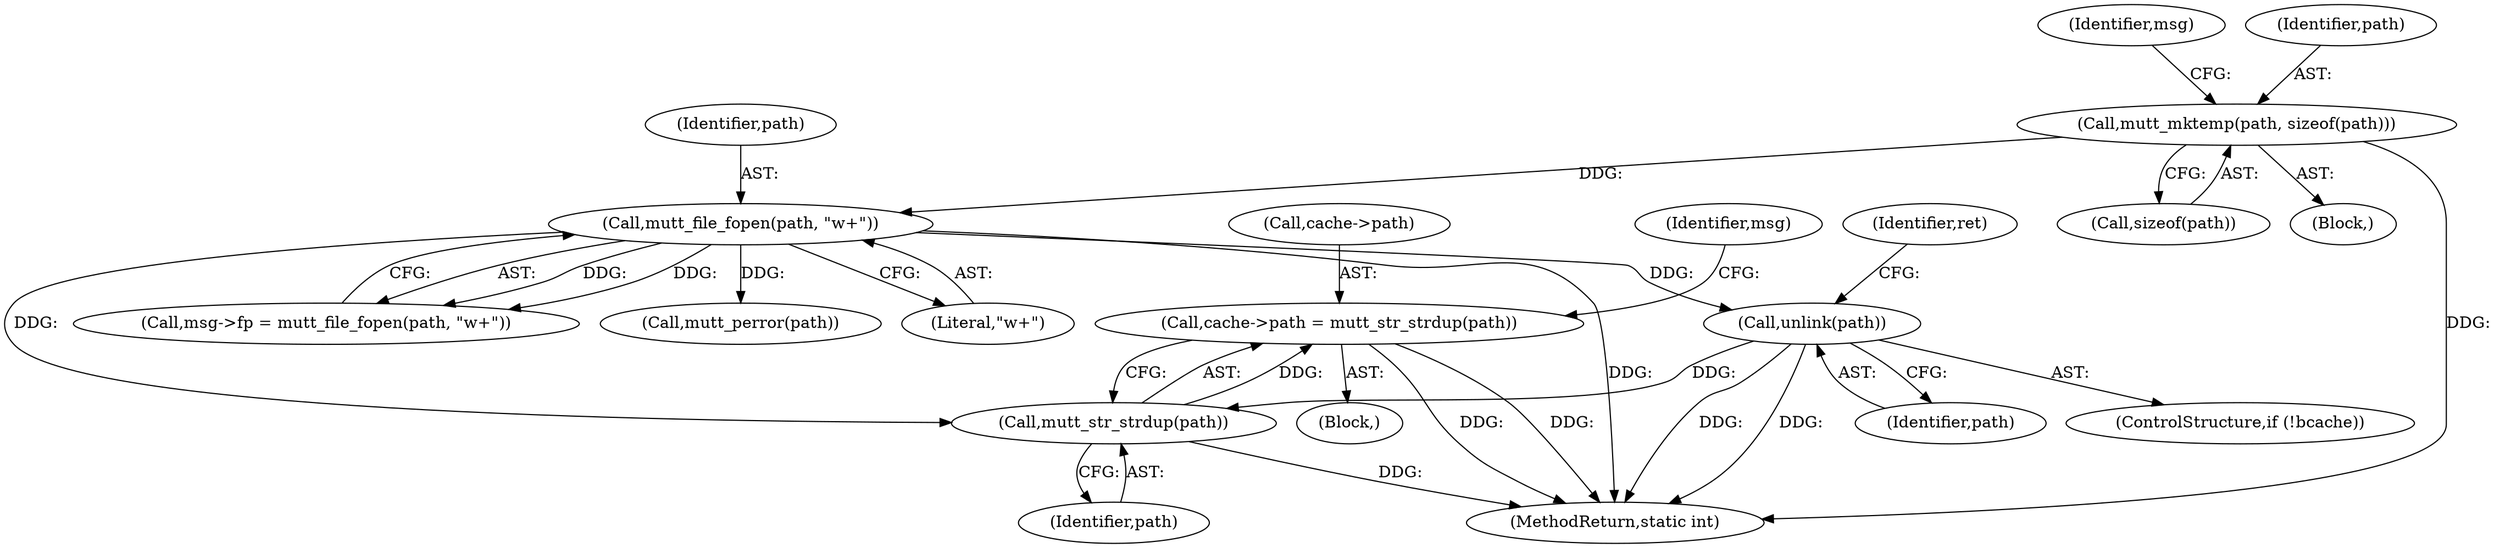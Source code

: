 digraph "0_neomutt_9bfab35522301794483f8f9ed60820bdec9be59e_2@API" {
"1000388" [label="(Call,cache->path = mutt_str_strdup(path))"];
"1000392" [label="(Call,mutt_str_strdup(path))"];
"1000342" [label="(Call,unlink(path))"];
"1000295" [label="(Call,mutt_file_fopen(path, \"w+\"))"];
"1000287" [label="(Call,mutt_mktemp(path, sizeof(path)))"];
"1000287" [label="(Call,mutt_mktemp(path, sizeof(path)))"];
"1000380" [label="(Block,)"];
"1000296" [label="(Identifier,path)"];
"1000293" [label="(Identifier,msg)"];
"1000342" [label="(Call,unlink(path))"];
"1000346" [label="(Identifier,ret)"];
"1000538" [label="(MethodReturn,static int)"];
"1000389" [label="(Call,cache->path)"];
"1000388" [label="(Call,cache->path = mutt_str_strdup(path))"];
"1000288" [label="(Identifier,path)"];
"1000295" [label="(Call,mutt_file_fopen(path, \"w+\"))"];
"1000289" [label="(Call,sizeof(path))"];
"1000396" [label="(Identifier,msg)"];
"1000392" [label="(Call,mutt_str_strdup(path))"];
"1000291" [label="(Call,msg->fp = mutt_file_fopen(path, \"w+\"))"];
"1000343" [label="(Identifier,path)"];
"1000393" [label="(Identifier,path)"];
"1000304" [label="(Call,mutt_perror(path))"];
"1000283" [label="(Block,)"];
"1000297" [label="(Literal,\"w+\")"];
"1000339" [label="(ControlStructure,if (!bcache))"];
"1000388" -> "1000380"  [label="AST: "];
"1000388" -> "1000392"  [label="CFG: "];
"1000389" -> "1000388"  [label="AST: "];
"1000392" -> "1000388"  [label="AST: "];
"1000396" -> "1000388"  [label="CFG: "];
"1000388" -> "1000538"  [label="DDG: "];
"1000388" -> "1000538"  [label="DDG: "];
"1000392" -> "1000388"  [label="DDG: "];
"1000392" -> "1000393"  [label="CFG: "];
"1000393" -> "1000392"  [label="AST: "];
"1000392" -> "1000538"  [label="DDG: "];
"1000342" -> "1000392"  [label="DDG: "];
"1000295" -> "1000392"  [label="DDG: "];
"1000342" -> "1000339"  [label="AST: "];
"1000342" -> "1000343"  [label="CFG: "];
"1000343" -> "1000342"  [label="AST: "];
"1000346" -> "1000342"  [label="CFG: "];
"1000342" -> "1000538"  [label="DDG: "];
"1000342" -> "1000538"  [label="DDG: "];
"1000295" -> "1000342"  [label="DDG: "];
"1000295" -> "1000291"  [label="AST: "];
"1000295" -> "1000297"  [label="CFG: "];
"1000296" -> "1000295"  [label="AST: "];
"1000297" -> "1000295"  [label="AST: "];
"1000291" -> "1000295"  [label="CFG: "];
"1000295" -> "1000538"  [label="DDG: "];
"1000295" -> "1000291"  [label="DDG: "];
"1000295" -> "1000291"  [label="DDG: "];
"1000287" -> "1000295"  [label="DDG: "];
"1000295" -> "1000304"  [label="DDG: "];
"1000287" -> "1000283"  [label="AST: "];
"1000287" -> "1000289"  [label="CFG: "];
"1000288" -> "1000287"  [label="AST: "];
"1000289" -> "1000287"  [label="AST: "];
"1000293" -> "1000287"  [label="CFG: "];
"1000287" -> "1000538"  [label="DDG: "];
}
